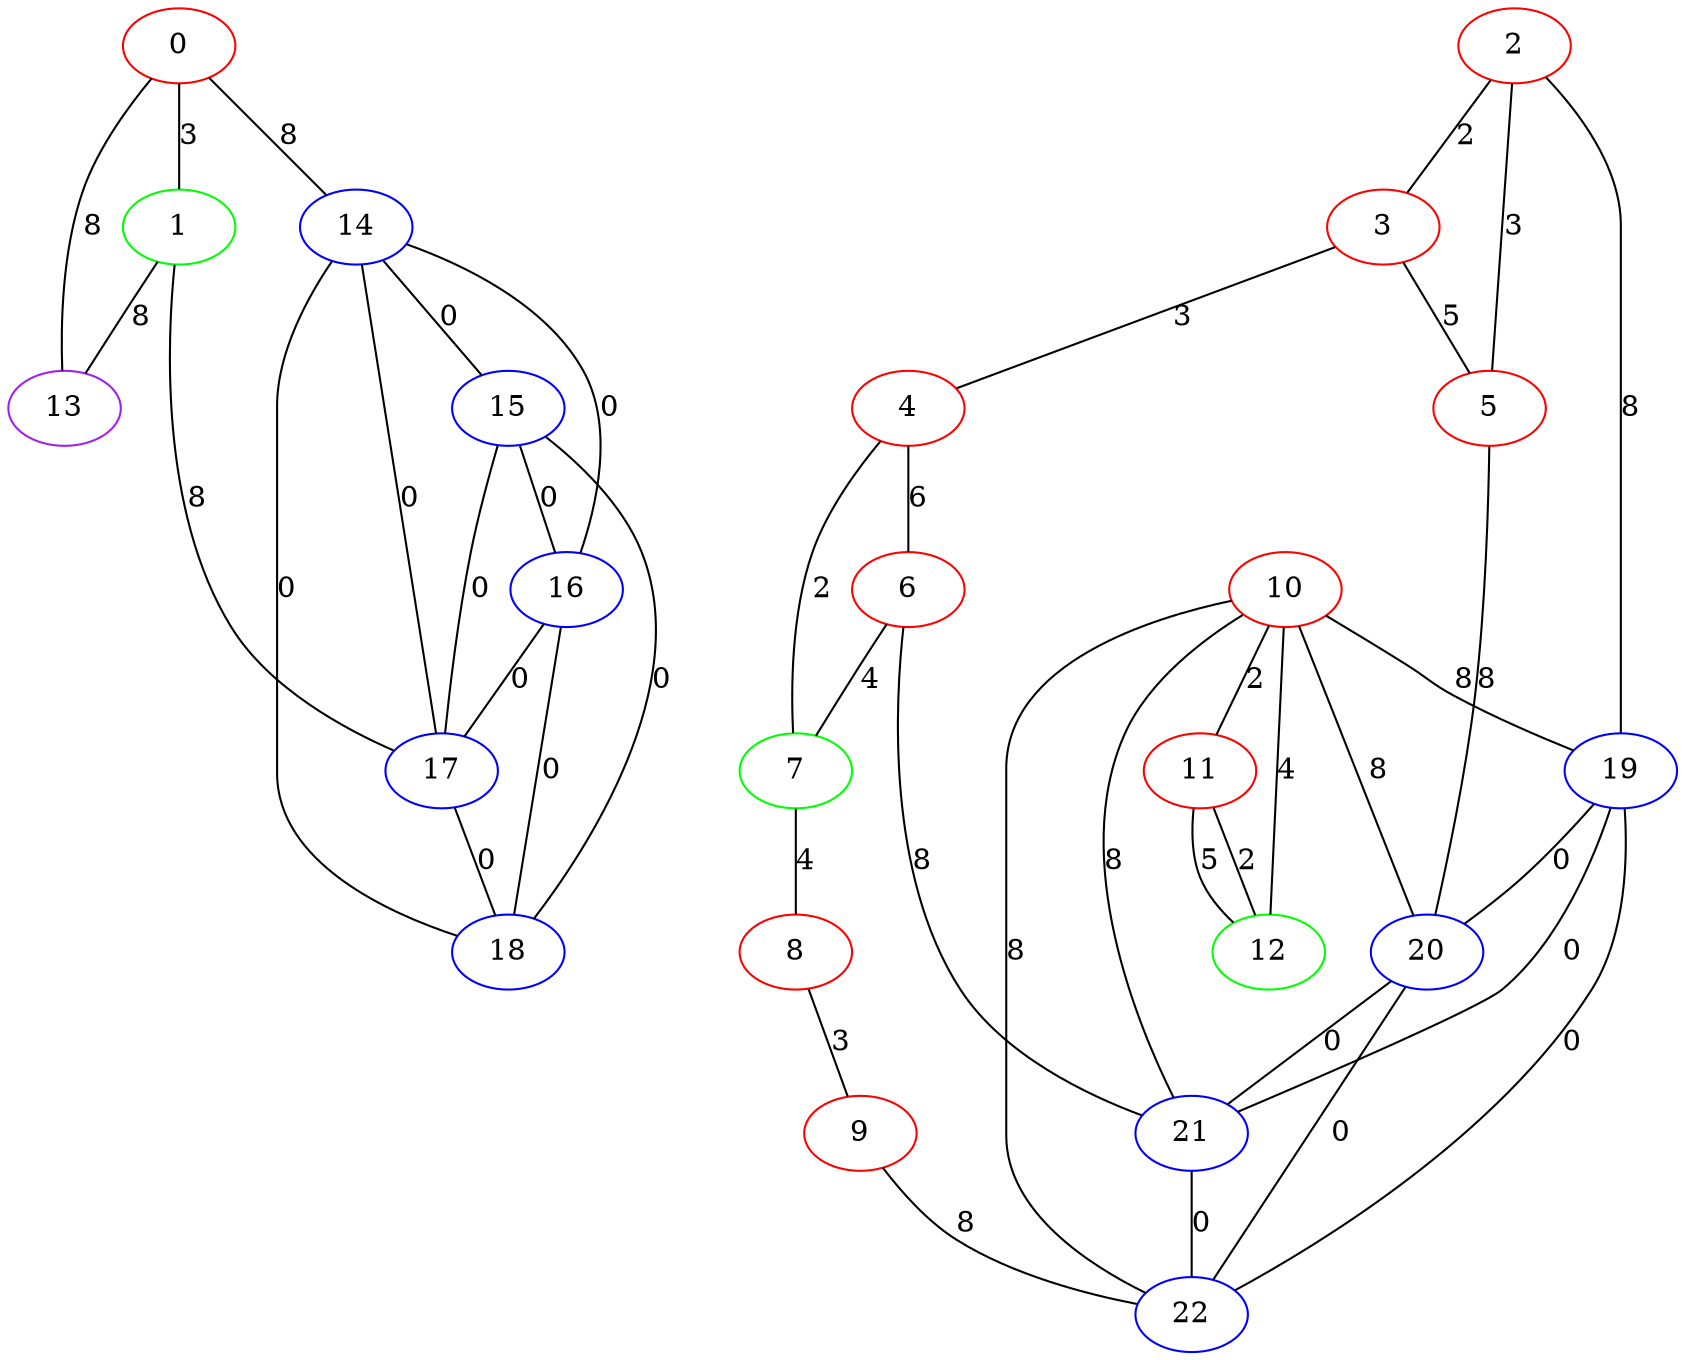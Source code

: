 graph "" {
0 [color=red, weight=1];
1 [color=green, weight=2];
2 [color=red, weight=1];
3 [color=red, weight=1];
4 [color=red, weight=1];
5 [color=red, weight=1];
6 [color=red, weight=1];
7 [color=green, weight=2];
8 [color=red, weight=1];
9 [color=red, weight=1];
10 [color=red, weight=1];
11 [color=red, weight=1];
12 [color=green, weight=2];
13 [color=purple, weight=4];
14 [color=blue, weight=3];
15 [color=blue, weight=3];
16 [color=blue, weight=3];
17 [color=blue, weight=3];
18 [color=blue, weight=3];
19 [color=blue, weight=3];
20 [color=blue, weight=3];
21 [color=blue, weight=3];
22 [color=blue, weight=3];
0 -- 1  [key=0, label=3];
0 -- 13  [key=0, label=8];
0 -- 14  [key=0, label=8];
1 -- 17  [key=0, label=8];
1 -- 13  [key=0, label=8];
2 -- 19  [key=0, label=8];
2 -- 3  [key=0, label=2];
2 -- 5  [key=0, label=3];
3 -- 4  [key=0, label=3];
3 -- 5  [key=0, label=5];
4 -- 6  [key=0, label=6];
4 -- 7  [key=0, label=2];
5 -- 20  [key=0, label=8];
6 -- 21  [key=0, label=8];
6 -- 7  [key=0, label=4];
7 -- 8  [key=0, label=4];
8 -- 9  [key=0, label=3];
9 -- 22  [key=0, label=8];
10 -- 11  [key=0, label=2];
10 -- 12  [key=0, label=4];
10 -- 19  [key=0, label=8];
10 -- 20  [key=0, label=8];
10 -- 21  [key=0, label=8];
10 -- 22  [key=0, label=8];
11 -- 12  [key=0, label=2];
11 -- 12  [key=1, label=5];
14 -- 16  [key=0, label=0];
14 -- 17  [key=0, label=0];
14 -- 18  [key=0, label=0];
14 -- 15  [key=0, label=0];
15 -- 16  [key=0, label=0];
15 -- 17  [key=0, label=0];
15 -- 18  [key=0, label=0];
16 -- 17  [key=0, label=0];
16 -- 18  [key=0, label=0];
17 -- 18  [key=0, label=0];
19 -- 20  [key=0, label=0];
19 -- 21  [key=0, label=0];
19 -- 22  [key=0, label=0];
20 -- 21  [key=0, label=0];
20 -- 22  [key=0, label=0];
21 -- 22  [key=0, label=0];
}
